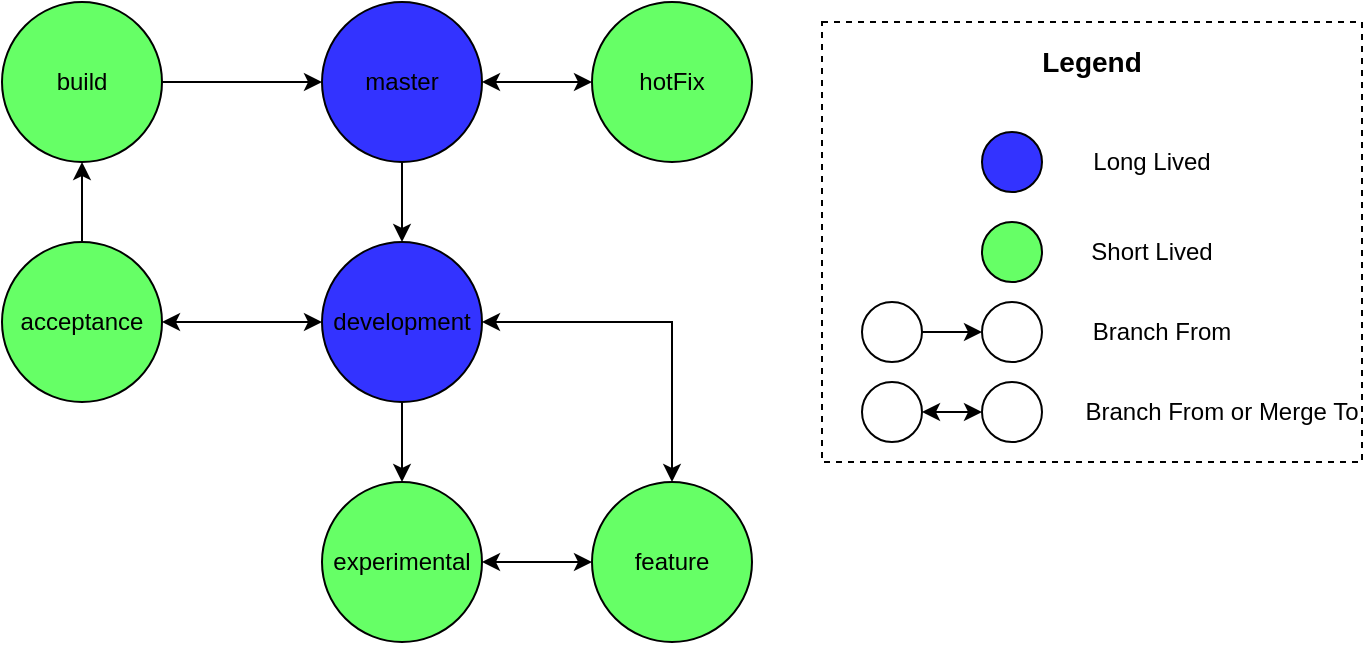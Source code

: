 <mxfile version="12.4.2" type="device" pages="1"><diagram id="uHNwhJm7QHssnlVjMy7U" name="Types"><mxGraphModel dx="1422" dy="862" grid="1" gridSize="10" guides="1" tooltips="1" connect="1" arrows="1" fold="1" page="1" pageScale="1" pageWidth="850" pageHeight="1100" math="0" shadow="0"><root><mxCell id="0"/><mxCell id="1" parent="0"/><mxCell id="1ikuqfkFeGLk8yhpEhTh-7" style="edgeStyle=orthogonalEdgeStyle;rounded=0;orthogonalLoop=1;jettySize=auto;html=1;entryX=0.5;entryY=0;entryDx=0;entryDy=0;" edge="1" parent="1" source="1ikuqfkFeGLk8yhpEhTh-5" target="1ikuqfkFeGLk8yhpEhTh-6"><mxGeometry relative="1" as="geometry"/></mxCell><mxCell id="1ikuqfkFeGLk8yhpEhTh-24" style="edgeStyle=orthogonalEdgeStyle;rounded=0;orthogonalLoop=1;jettySize=auto;html=1;entryX=0;entryY=0.5;entryDx=0;entryDy=0;startArrow=classic;startFill=1;" edge="1" parent="1" source="1ikuqfkFeGLk8yhpEhTh-5" target="1ikuqfkFeGLk8yhpEhTh-23"><mxGeometry relative="1" as="geometry"/></mxCell><mxCell id="1ikuqfkFeGLk8yhpEhTh-5" value="master" style="ellipse;whiteSpace=wrap;html=1;aspect=fixed;fillColor=#3333FF;" vertex="1" parent="1"><mxGeometry x="240" y="40" width="80" height="80" as="geometry"/></mxCell><mxCell id="1ikuqfkFeGLk8yhpEhTh-10" style="edgeStyle=orthogonalEdgeStyle;rounded=0;orthogonalLoop=1;jettySize=auto;html=1;entryX=0.5;entryY=0;entryDx=0;entryDy=0;" edge="1" parent="1" source="1ikuqfkFeGLk8yhpEhTh-6" target="1ikuqfkFeGLk8yhpEhTh-8"><mxGeometry relative="1" as="geometry"/></mxCell><mxCell id="1ikuqfkFeGLk8yhpEhTh-21" style="edgeStyle=orthogonalEdgeStyle;rounded=0;orthogonalLoop=1;jettySize=auto;html=1;entryX=1;entryY=0.5;entryDx=0;entryDy=0;startArrow=classic;startFill=1;" edge="1" parent="1" source="1ikuqfkFeGLk8yhpEhTh-6" target="1ikuqfkFeGLk8yhpEhTh-13"><mxGeometry relative="1" as="geometry"/></mxCell><mxCell id="1ikuqfkFeGLk8yhpEhTh-6" value="development" style="ellipse;whiteSpace=wrap;html=1;aspect=fixed;fillColor=#3333FF;" vertex="1" parent="1"><mxGeometry x="240" y="160" width="80" height="80" as="geometry"/></mxCell><mxCell id="1ikuqfkFeGLk8yhpEhTh-8" value="experimental" style="ellipse;whiteSpace=wrap;html=1;aspect=fixed;fillColor=#66FF66;" vertex="1" parent="1"><mxGeometry x="240" y="280" width="80" height="80" as="geometry"/></mxCell><mxCell id="1ikuqfkFeGLk8yhpEhTh-27" value="" style="edgeStyle=orthogonalEdgeStyle;rounded=0;orthogonalLoop=1;jettySize=auto;html=1;startArrow=none;startFill=0;" edge="1" parent="1" source="1ikuqfkFeGLk8yhpEhTh-13" target="1ikuqfkFeGLk8yhpEhTh-26"><mxGeometry relative="1" as="geometry"/></mxCell><mxCell id="1ikuqfkFeGLk8yhpEhTh-13" value="acceptance" style="ellipse;whiteSpace=wrap;html=1;aspect=fixed;fillColor=#66FF66;" vertex="1" parent="1"><mxGeometry x="80" y="160" width="80" height="80" as="geometry"/></mxCell><mxCell id="1ikuqfkFeGLk8yhpEhTh-19" style="edgeStyle=orthogonalEdgeStyle;rounded=0;orthogonalLoop=1;jettySize=auto;html=1;entryX=1;entryY=0.5;entryDx=0;entryDy=0;startArrow=classic;startFill=1;" edge="1" parent="1" source="1ikuqfkFeGLk8yhpEhTh-18" target="1ikuqfkFeGLk8yhpEhTh-8"><mxGeometry relative="1" as="geometry"/></mxCell><mxCell id="1ikuqfkFeGLk8yhpEhTh-20" style="edgeStyle=orthogonalEdgeStyle;rounded=0;orthogonalLoop=1;jettySize=auto;html=1;entryX=1;entryY=0.5;entryDx=0;entryDy=0;startArrow=classic;startFill=1;" edge="1" parent="1" source="1ikuqfkFeGLk8yhpEhTh-18" target="1ikuqfkFeGLk8yhpEhTh-6"><mxGeometry relative="1" as="geometry"><Array as="points"><mxPoint x="415" y="200"/></Array></mxGeometry></mxCell><mxCell id="1ikuqfkFeGLk8yhpEhTh-18" value="feature" style="ellipse;whiteSpace=wrap;html=1;aspect=fixed;fillColor=#66FF66;" vertex="1" parent="1"><mxGeometry x="375" y="280" width="80" height="80" as="geometry"/></mxCell><mxCell id="1ikuqfkFeGLk8yhpEhTh-23" value="hotFix" style="ellipse;whiteSpace=wrap;html=1;aspect=fixed;fillColor=#66FF66;" vertex="1" parent="1"><mxGeometry x="375" y="40" width="80" height="80" as="geometry"/></mxCell><mxCell id="1ikuqfkFeGLk8yhpEhTh-28" value="" style="edgeStyle=orthogonalEdgeStyle;rounded=0;orthogonalLoop=1;jettySize=auto;html=1;startArrow=none;startFill=0;" edge="1" parent="1" source="1ikuqfkFeGLk8yhpEhTh-26" target="1ikuqfkFeGLk8yhpEhTh-5"><mxGeometry relative="1" as="geometry"/></mxCell><mxCell id="1ikuqfkFeGLk8yhpEhTh-26" value="build" style="ellipse;whiteSpace=wrap;html=1;aspect=fixed;fillColor=#66FF66;" vertex="1" parent="1"><mxGeometry x="80" y="40" width="80" height="80" as="geometry"/></mxCell><mxCell id="1ikuqfkFeGLk8yhpEhTh-33" value="" style="rounded=0;whiteSpace=wrap;html=1;fillColor=none;dashed=1;" vertex="1" parent="1"><mxGeometry x="490" y="50" width="270" height="220" as="geometry"/></mxCell><mxCell id="1ikuqfkFeGLk8yhpEhTh-34" value="" style="ellipse;whiteSpace=wrap;html=1;aspect=fixed;fillColor=#3333FF;" vertex="1" parent="1"><mxGeometry x="570" y="105" width="30" height="30" as="geometry"/></mxCell><mxCell id="1ikuqfkFeGLk8yhpEhTh-35" value="Long Lived" style="text;html=1;strokeColor=none;fillColor=none;align=center;verticalAlign=middle;whiteSpace=wrap;rounded=0;" vertex="1" parent="1"><mxGeometry x="620" y="110" width="70" height="20" as="geometry"/></mxCell><mxCell id="1ikuqfkFeGLk8yhpEhTh-36" value="" style="ellipse;whiteSpace=wrap;html=1;aspect=fixed;fillColor=#66FF66;" vertex="1" parent="1"><mxGeometry x="570" y="150" width="30" height="30" as="geometry"/></mxCell><mxCell id="1ikuqfkFeGLk8yhpEhTh-37" value="Short Lived" style="text;html=1;strokeColor=none;fillColor=none;align=center;verticalAlign=middle;whiteSpace=wrap;rounded=0;" vertex="1" parent="1"><mxGeometry x="620" y="155" width="70" height="20" as="geometry"/></mxCell><mxCell id="1ikuqfkFeGLk8yhpEhTh-41" value="" style="edgeStyle=orthogonalEdgeStyle;rounded=0;orthogonalLoop=1;jettySize=auto;html=1;startArrow=none;startFill=0;" edge="1" parent="1" source="1ikuqfkFeGLk8yhpEhTh-39" target="1ikuqfkFeGLk8yhpEhTh-40"><mxGeometry relative="1" as="geometry"/></mxCell><mxCell id="1ikuqfkFeGLk8yhpEhTh-39" value="" style="ellipse;whiteSpace=wrap;html=1;aspect=fixed;fillColor=#FFFFFF;" vertex="1" parent="1"><mxGeometry x="510" y="190" width="30" height="30" as="geometry"/></mxCell><mxCell id="1ikuqfkFeGLk8yhpEhTh-40" value="" style="ellipse;whiteSpace=wrap;html=1;aspect=fixed;fillColor=#FFFFFF;" vertex="1" parent="1"><mxGeometry x="570" y="190" width="30" height="30" as="geometry"/></mxCell><mxCell id="1ikuqfkFeGLk8yhpEhTh-42" value="Branch From" style="text;html=1;strokeColor=none;fillColor=none;align=center;verticalAlign=middle;whiteSpace=wrap;rounded=0;" vertex="1" parent="1"><mxGeometry x="620" y="195" width="80" height="20" as="geometry"/></mxCell><mxCell id="1ikuqfkFeGLk8yhpEhTh-47" value="" style="edgeStyle=orthogonalEdgeStyle;rounded=0;orthogonalLoop=1;jettySize=auto;html=1;startArrow=classic;startFill=1;" edge="1" parent="1" source="1ikuqfkFeGLk8yhpEhTh-44" target="1ikuqfkFeGLk8yhpEhTh-46"><mxGeometry relative="1" as="geometry"/></mxCell><mxCell id="1ikuqfkFeGLk8yhpEhTh-44" value="" style="ellipse;whiteSpace=wrap;html=1;aspect=fixed;fillColor=#FFFFFF;" vertex="1" parent="1"><mxGeometry x="510" y="230" width="30" height="30" as="geometry"/></mxCell><mxCell id="1ikuqfkFeGLk8yhpEhTh-46" value="" style="ellipse;whiteSpace=wrap;html=1;aspect=fixed;fillColor=#FFFFFF;" vertex="1" parent="1"><mxGeometry x="570" y="230" width="30" height="30" as="geometry"/></mxCell><mxCell id="1ikuqfkFeGLk8yhpEhTh-48" value="Branch From or Merge To" style="text;html=1;strokeColor=none;fillColor=none;align=center;verticalAlign=middle;whiteSpace=wrap;rounded=0;" vertex="1" parent="1"><mxGeometry x="620" y="235" width="140" height="20" as="geometry"/></mxCell><mxCell id="1ikuqfkFeGLk8yhpEhTh-50" value="&lt;b&gt;&lt;font style=&quot;font-size: 14px&quot;&gt;Legend&lt;/font&gt;&lt;/b&gt;" style="text;html=1;strokeColor=none;fillColor=none;align=center;verticalAlign=middle;whiteSpace=wrap;rounded=0;" vertex="1" parent="1"><mxGeometry x="605" y="60" width="40" height="20" as="geometry"/></mxCell></root></mxGraphModel></diagram></mxfile>